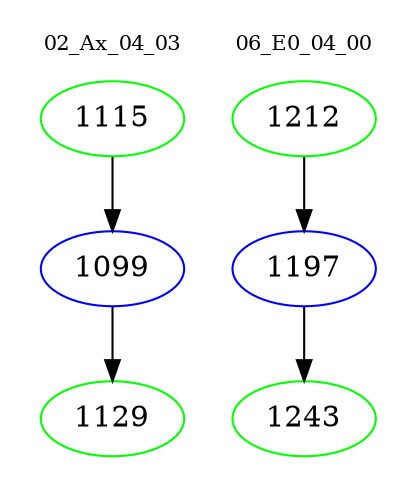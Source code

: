 digraph{
subgraph cluster_0 {
color = white
label = "02_Ax_04_03";
fontsize=10;
T0_1115 [label="1115", color="green"]
T0_1115 -> T0_1099 [color="black"]
T0_1099 [label="1099", color="blue"]
T0_1099 -> T0_1129 [color="black"]
T0_1129 [label="1129", color="green"]
}
subgraph cluster_1 {
color = white
label = "06_E0_04_00";
fontsize=10;
T1_1212 [label="1212", color="green"]
T1_1212 -> T1_1197 [color="black"]
T1_1197 [label="1197", color="blue"]
T1_1197 -> T1_1243 [color="black"]
T1_1243 [label="1243", color="green"]
}
}
